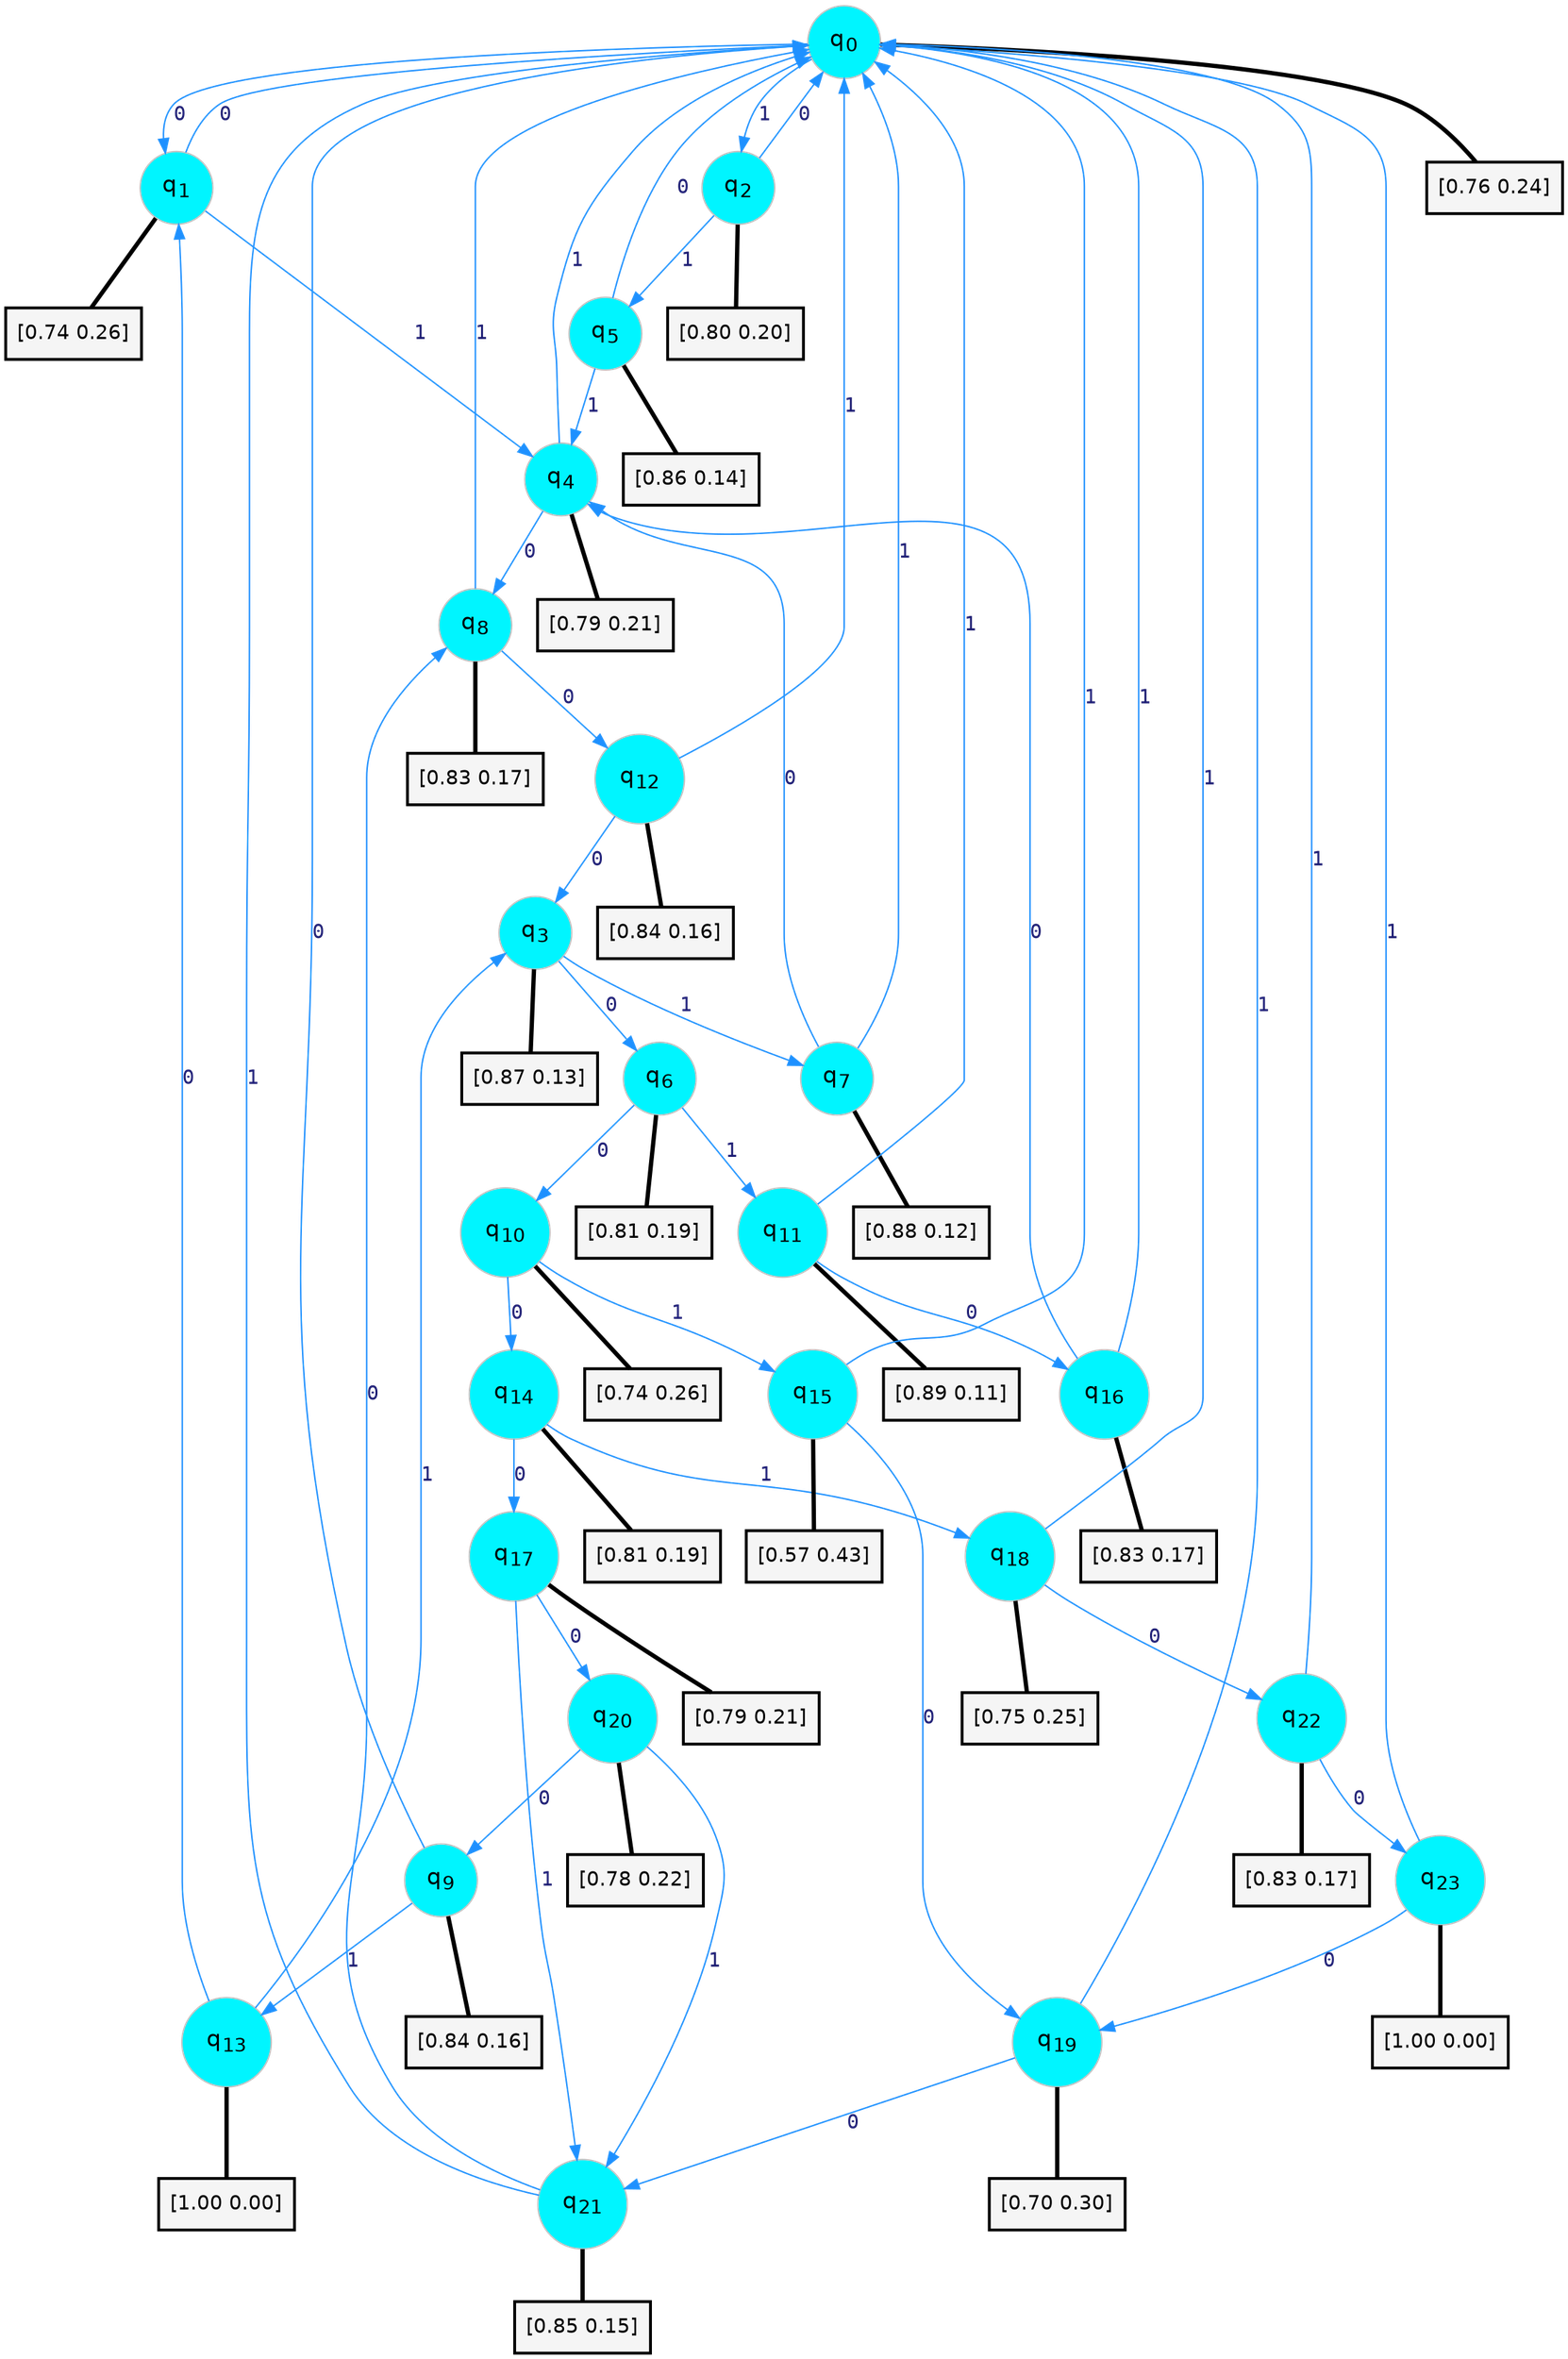 digraph G {
graph [
bgcolor=transparent, dpi=300, rankdir=TD, size="40,25"];
node [
color=gray, fillcolor=turquoise1, fontcolor=black, fontname=Helvetica, fontsize=16, fontweight=bold, shape=circle, style=filled];
edge [
arrowsize=1, color=dodgerblue1, fontcolor=midnightblue, fontname=courier, fontweight=bold, penwidth=1, style=solid, weight=20];
0[label=<q<SUB>0</SUB>>];
1[label=<q<SUB>1</SUB>>];
2[label=<q<SUB>2</SUB>>];
3[label=<q<SUB>3</SUB>>];
4[label=<q<SUB>4</SUB>>];
5[label=<q<SUB>5</SUB>>];
6[label=<q<SUB>6</SUB>>];
7[label=<q<SUB>7</SUB>>];
8[label=<q<SUB>8</SUB>>];
9[label=<q<SUB>9</SUB>>];
10[label=<q<SUB>10</SUB>>];
11[label=<q<SUB>11</SUB>>];
12[label=<q<SUB>12</SUB>>];
13[label=<q<SUB>13</SUB>>];
14[label=<q<SUB>14</SUB>>];
15[label=<q<SUB>15</SUB>>];
16[label=<q<SUB>16</SUB>>];
17[label=<q<SUB>17</SUB>>];
18[label=<q<SUB>18</SUB>>];
19[label=<q<SUB>19</SUB>>];
20[label=<q<SUB>20</SUB>>];
21[label=<q<SUB>21</SUB>>];
22[label=<q<SUB>22</SUB>>];
23[label=<q<SUB>23</SUB>>];
24[label="[0.76 0.24]", shape=box,fontcolor=black, fontname=Helvetica, fontsize=14, penwidth=2, fillcolor=whitesmoke,color=black];
25[label="[0.74 0.26]", shape=box,fontcolor=black, fontname=Helvetica, fontsize=14, penwidth=2, fillcolor=whitesmoke,color=black];
26[label="[0.80 0.20]", shape=box,fontcolor=black, fontname=Helvetica, fontsize=14, penwidth=2, fillcolor=whitesmoke,color=black];
27[label="[0.87 0.13]", shape=box,fontcolor=black, fontname=Helvetica, fontsize=14, penwidth=2, fillcolor=whitesmoke,color=black];
28[label="[0.79 0.21]", shape=box,fontcolor=black, fontname=Helvetica, fontsize=14, penwidth=2, fillcolor=whitesmoke,color=black];
29[label="[0.86 0.14]", shape=box,fontcolor=black, fontname=Helvetica, fontsize=14, penwidth=2, fillcolor=whitesmoke,color=black];
30[label="[0.81 0.19]", shape=box,fontcolor=black, fontname=Helvetica, fontsize=14, penwidth=2, fillcolor=whitesmoke,color=black];
31[label="[0.88 0.12]", shape=box,fontcolor=black, fontname=Helvetica, fontsize=14, penwidth=2, fillcolor=whitesmoke,color=black];
32[label="[0.83 0.17]", shape=box,fontcolor=black, fontname=Helvetica, fontsize=14, penwidth=2, fillcolor=whitesmoke,color=black];
33[label="[0.84 0.16]", shape=box,fontcolor=black, fontname=Helvetica, fontsize=14, penwidth=2, fillcolor=whitesmoke,color=black];
34[label="[0.74 0.26]", shape=box,fontcolor=black, fontname=Helvetica, fontsize=14, penwidth=2, fillcolor=whitesmoke,color=black];
35[label="[0.89 0.11]", shape=box,fontcolor=black, fontname=Helvetica, fontsize=14, penwidth=2, fillcolor=whitesmoke,color=black];
36[label="[0.84 0.16]", shape=box,fontcolor=black, fontname=Helvetica, fontsize=14, penwidth=2, fillcolor=whitesmoke,color=black];
37[label="[1.00 0.00]", shape=box,fontcolor=black, fontname=Helvetica, fontsize=14, penwidth=2, fillcolor=whitesmoke,color=black];
38[label="[0.81 0.19]", shape=box,fontcolor=black, fontname=Helvetica, fontsize=14, penwidth=2, fillcolor=whitesmoke,color=black];
39[label="[0.57 0.43]", shape=box,fontcolor=black, fontname=Helvetica, fontsize=14, penwidth=2, fillcolor=whitesmoke,color=black];
40[label="[0.83 0.17]", shape=box,fontcolor=black, fontname=Helvetica, fontsize=14, penwidth=2, fillcolor=whitesmoke,color=black];
41[label="[0.79 0.21]", shape=box,fontcolor=black, fontname=Helvetica, fontsize=14, penwidth=2, fillcolor=whitesmoke,color=black];
42[label="[0.75 0.25]", shape=box,fontcolor=black, fontname=Helvetica, fontsize=14, penwidth=2, fillcolor=whitesmoke,color=black];
43[label="[0.70 0.30]", shape=box,fontcolor=black, fontname=Helvetica, fontsize=14, penwidth=2, fillcolor=whitesmoke,color=black];
44[label="[0.78 0.22]", shape=box,fontcolor=black, fontname=Helvetica, fontsize=14, penwidth=2, fillcolor=whitesmoke,color=black];
45[label="[0.85 0.15]", shape=box,fontcolor=black, fontname=Helvetica, fontsize=14, penwidth=2, fillcolor=whitesmoke,color=black];
46[label="[0.83 0.17]", shape=box,fontcolor=black, fontname=Helvetica, fontsize=14, penwidth=2, fillcolor=whitesmoke,color=black];
47[label="[1.00 0.00]", shape=box,fontcolor=black, fontname=Helvetica, fontsize=14, penwidth=2, fillcolor=whitesmoke,color=black];
0->1 [label=0];
0->2 [label=1];
0->24 [arrowhead=none, penwidth=3,color=black];
1->0 [label=0];
1->4 [label=1];
1->25 [arrowhead=none, penwidth=3,color=black];
2->0 [label=0];
2->5 [label=1];
2->26 [arrowhead=none, penwidth=3,color=black];
3->6 [label=0];
3->7 [label=1];
3->27 [arrowhead=none, penwidth=3,color=black];
4->8 [label=0];
4->0 [label=1];
4->28 [arrowhead=none, penwidth=3,color=black];
5->0 [label=0];
5->4 [label=1];
5->29 [arrowhead=none, penwidth=3,color=black];
6->10 [label=0];
6->11 [label=1];
6->30 [arrowhead=none, penwidth=3,color=black];
7->4 [label=0];
7->0 [label=1];
7->31 [arrowhead=none, penwidth=3,color=black];
8->12 [label=0];
8->0 [label=1];
8->32 [arrowhead=none, penwidth=3,color=black];
9->0 [label=0];
9->13 [label=1];
9->33 [arrowhead=none, penwidth=3,color=black];
10->14 [label=0];
10->15 [label=1];
10->34 [arrowhead=none, penwidth=3,color=black];
11->16 [label=0];
11->0 [label=1];
11->35 [arrowhead=none, penwidth=3,color=black];
12->3 [label=0];
12->0 [label=1];
12->36 [arrowhead=none, penwidth=3,color=black];
13->1 [label=0];
13->3 [label=1];
13->37 [arrowhead=none, penwidth=3,color=black];
14->17 [label=0];
14->18 [label=1];
14->38 [arrowhead=none, penwidth=3,color=black];
15->19 [label=0];
15->0 [label=1];
15->39 [arrowhead=none, penwidth=3,color=black];
16->4 [label=0];
16->0 [label=1];
16->40 [arrowhead=none, penwidth=3,color=black];
17->20 [label=0];
17->21 [label=1];
17->41 [arrowhead=none, penwidth=3,color=black];
18->22 [label=0];
18->0 [label=1];
18->42 [arrowhead=none, penwidth=3,color=black];
19->21 [label=0];
19->0 [label=1];
19->43 [arrowhead=none, penwidth=3,color=black];
20->9 [label=0];
20->21 [label=1];
20->44 [arrowhead=none, penwidth=3,color=black];
21->8 [label=0];
21->0 [label=1];
21->45 [arrowhead=none, penwidth=3,color=black];
22->23 [label=0];
22->0 [label=1];
22->46 [arrowhead=none, penwidth=3,color=black];
23->19 [label=0];
23->0 [label=1];
23->47 [arrowhead=none, penwidth=3,color=black];
}
